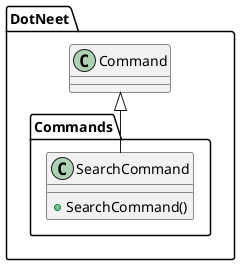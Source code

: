 @startuml
namespace DotNeet {
	namespace DotNeet.Commands {
		class SearchCommand {
			+ SearchCommand()
		}
	}
	Command <|-- DotNeet.Commands.SearchCommand
}
@enduml
